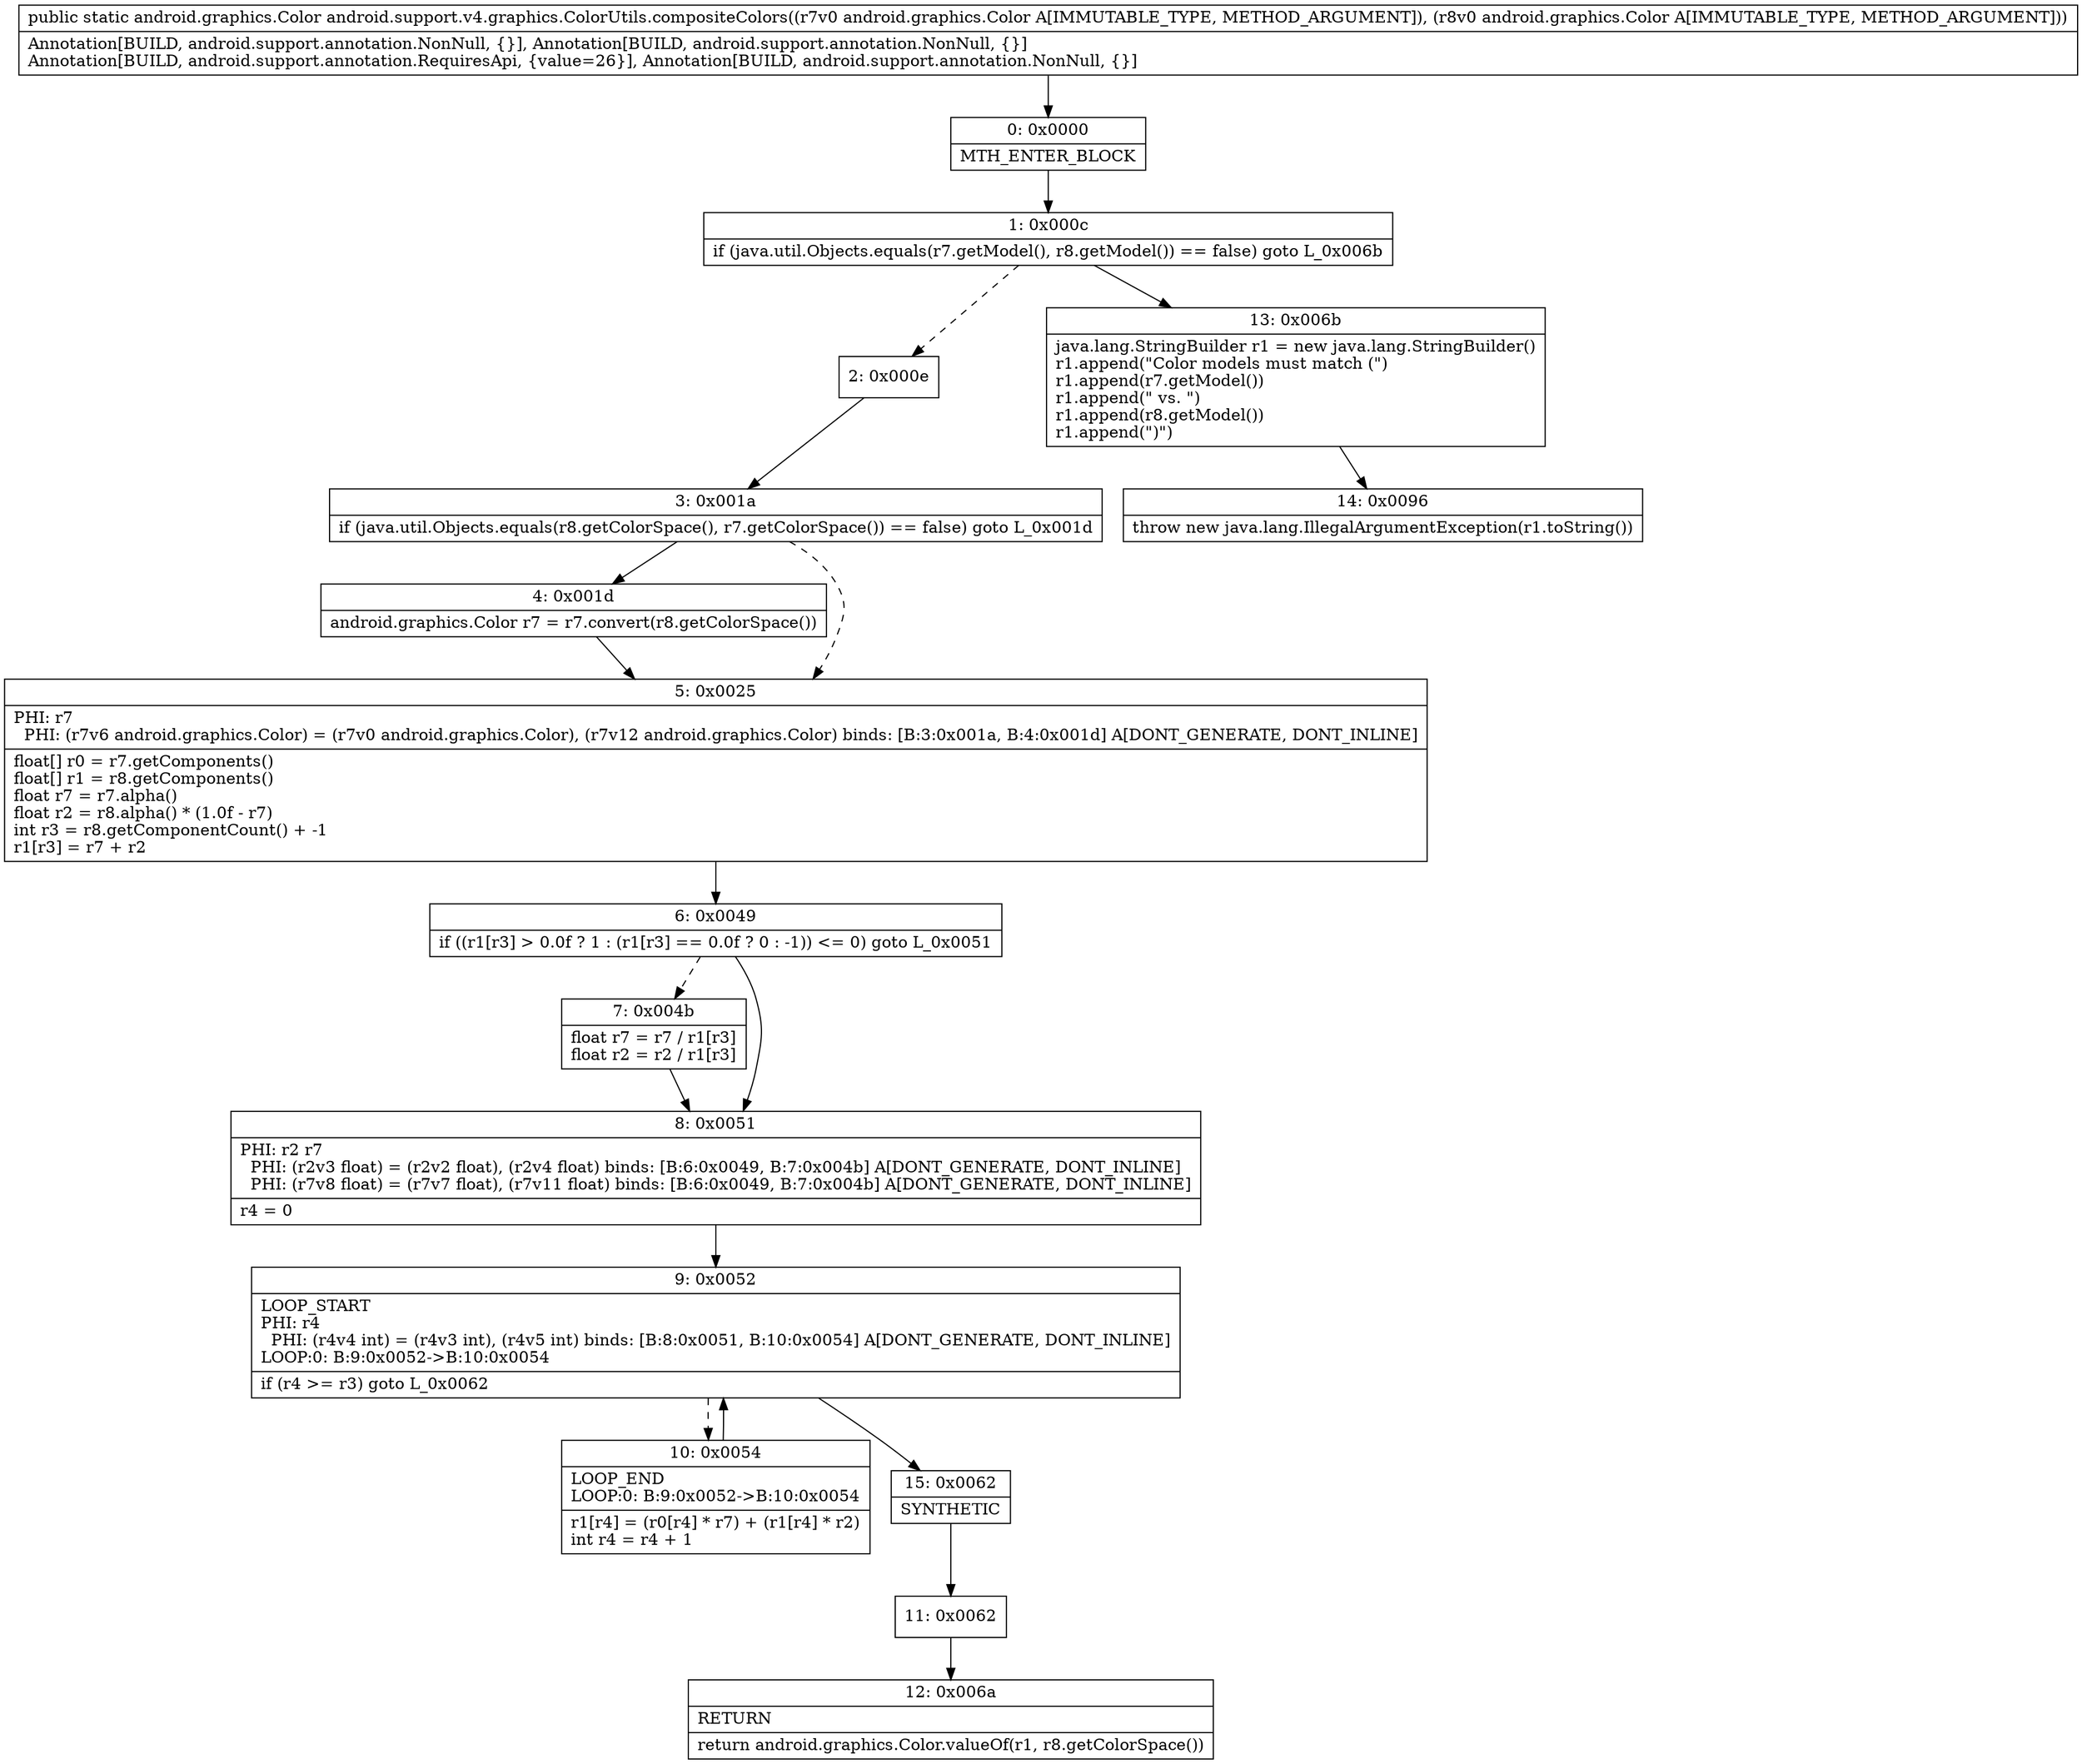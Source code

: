 digraph "CFG forandroid.support.v4.graphics.ColorUtils.compositeColors(Landroid\/graphics\/Color;Landroid\/graphics\/Color;)Landroid\/graphics\/Color;" {
Node_0 [shape=record,label="{0\:\ 0x0000|MTH_ENTER_BLOCK\l}"];
Node_1 [shape=record,label="{1\:\ 0x000c|if (java.util.Objects.equals(r7.getModel(), r8.getModel()) == false) goto L_0x006b\l}"];
Node_2 [shape=record,label="{2\:\ 0x000e}"];
Node_3 [shape=record,label="{3\:\ 0x001a|if (java.util.Objects.equals(r8.getColorSpace(), r7.getColorSpace()) == false) goto L_0x001d\l}"];
Node_4 [shape=record,label="{4\:\ 0x001d|android.graphics.Color r7 = r7.convert(r8.getColorSpace())\l}"];
Node_5 [shape=record,label="{5\:\ 0x0025|PHI: r7 \l  PHI: (r7v6 android.graphics.Color) = (r7v0 android.graphics.Color), (r7v12 android.graphics.Color) binds: [B:3:0x001a, B:4:0x001d] A[DONT_GENERATE, DONT_INLINE]\l|float[] r0 = r7.getComponents()\lfloat[] r1 = r8.getComponents()\lfloat r7 = r7.alpha()\lfloat r2 = r8.alpha() * (1.0f \- r7)\lint r3 = r8.getComponentCount() + \-1\lr1[r3] = r7 + r2\l}"];
Node_6 [shape=record,label="{6\:\ 0x0049|if ((r1[r3] \> 0.0f ? 1 : (r1[r3] == 0.0f ? 0 : \-1)) \<= 0) goto L_0x0051\l}"];
Node_7 [shape=record,label="{7\:\ 0x004b|float r7 = r7 \/ r1[r3]\lfloat r2 = r2 \/ r1[r3]\l}"];
Node_8 [shape=record,label="{8\:\ 0x0051|PHI: r2 r7 \l  PHI: (r2v3 float) = (r2v2 float), (r2v4 float) binds: [B:6:0x0049, B:7:0x004b] A[DONT_GENERATE, DONT_INLINE]\l  PHI: (r7v8 float) = (r7v7 float), (r7v11 float) binds: [B:6:0x0049, B:7:0x004b] A[DONT_GENERATE, DONT_INLINE]\l|r4 = 0\l}"];
Node_9 [shape=record,label="{9\:\ 0x0052|LOOP_START\lPHI: r4 \l  PHI: (r4v4 int) = (r4v3 int), (r4v5 int) binds: [B:8:0x0051, B:10:0x0054] A[DONT_GENERATE, DONT_INLINE]\lLOOP:0: B:9:0x0052\-\>B:10:0x0054\l|if (r4 \>= r3) goto L_0x0062\l}"];
Node_10 [shape=record,label="{10\:\ 0x0054|LOOP_END\lLOOP:0: B:9:0x0052\-\>B:10:0x0054\l|r1[r4] = (r0[r4] * r7) + (r1[r4] * r2)\lint r4 = r4 + 1\l}"];
Node_11 [shape=record,label="{11\:\ 0x0062}"];
Node_12 [shape=record,label="{12\:\ 0x006a|RETURN\l|return android.graphics.Color.valueOf(r1, r8.getColorSpace())\l}"];
Node_13 [shape=record,label="{13\:\ 0x006b|java.lang.StringBuilder r1 = new java.lang.StringBuilder()\lr1.append(\"Color models must match (\")\lr1.append(r7.getModel())\lr1.append(\" vs. \")\lr1.append(r8.getModel())\lr1.append(\")\")\l}"];
Node_14 [shape=record,label="{14\:\ 0x0096|throw new java.lang.IllegalArgumentException(r1.toString())\l}"];
Node_15 [shape=record,label="{15\:\ 0x0062|SYNTHETIC\l}"];
MethodNode[shape=record,label="{public static android.graphics.Color android.support.v4.graphics.ColorUtils.compositeColors((r7v0 android.graphics.Color A[IMMUTABLE_TYPE, METHOD_ARGUMENT]), (r8v0 android.graphics.Color A[IMMUTABLE_TYPE, METHOD_ARGUMENT]))  | Annotation[BUILD, android.support.annotation.NonNull, \{\}], Annotation[BUILD, android.support.annotation.NonNull, \{\}]\lAnnotation[BUILD, android.support.annotation.RequiresApi, \{value=26\}], Annotation[BUILD, android.support.annotation.NonNull, \{\}]\l}"];
MethodNode -> Node_0;
Node_0 -> Node_1;
Node_1 -> Node_2[style=dashed];
Node_1 -> Node_13;
Node_2 -> Node_3;
Node_3 -> Node_4;
Node_3 -> Node_5[style=dashed];
Node_4 -> Node_5;
Node_5 -> Node_6;
Node_6 -> Node_7[style=dashed];
Node_6 -> Node_8;
Node_7 -> Node_8;
Node_8 -> Node_9;
Node_9 -> Node_10[style=dashed];
Node_9 -> Node_15;
Node_10 -> Node_9;
Node_11 -> Node_12;
Node_13 -> Node_14;
Node_15 -> Node_11;
}

